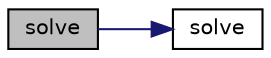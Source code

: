 digraph "solve"
{
  bgcolor="transparent";
  edge [fontname="Helvetica",fontsize="10",labelfontname="Helvetica",labelfontsize="10"];
  node [fontname="Helvetica",fontsize="10",shape=record];
  rankdir="LR";
  Node593 [label="solve",height=0.2,width=0.4,color="black", fillcolor="grey75", style="filled", fontcolor="black"];
  Node593 -> Node594 [color="midnightblue",fontsize="10",style="solid",fontname="Helvetica"];
  Node594 [label="solve",height=0.2,width=0.4,color="black",URL="$a26689.html#af8a10009f468a3db8d07f3d8d92e10cb",tooltip="Solve the ODE system as far as possible upto dxTry. "];
}
